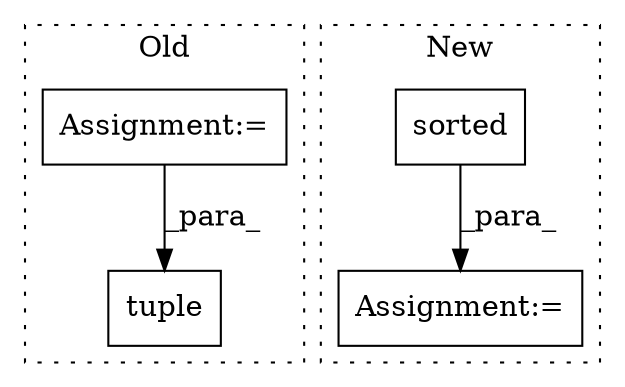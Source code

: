 digraph G {
subgraph cluster0 {
1 [label="tuple" a="32" s="4943,4955" l="6,1" shape="box"];
4 [label="Assignment:=" a="7" s="4588" l="12" shape="box"];
label = "Old";
style="dotted";
}
subgraph cluster1 {
2 [label="sorted" a="32" s="4641,4665" l="7,1" shape="box"];
3 [label="Assignment:=" a="7" s="4945" l="23" shape="box"];
label = "New";
style="dotted";
}
2 -> 3 [label="_para_"];
4 -> 1 [label="_para_"];
}